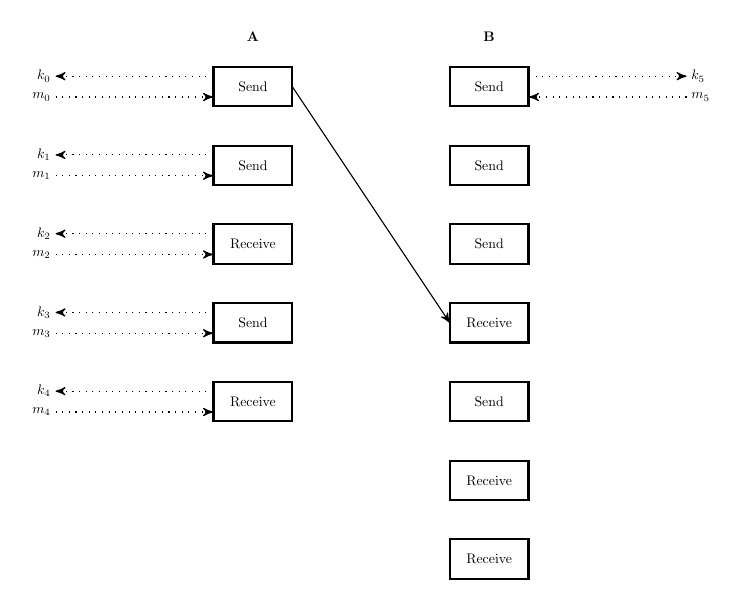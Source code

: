 \begin{tikzpicture}[
  box/.style={rectangle,draw,inner sep=5pt,minimum height=1cm,minimum width=2cm,thick},
  node distance=2cm,
  ->,>=stealth',
  scale=0.5, every node/.style={scale=0.5}
]

  % Box t0
  \node [box] (t0) {Send};
  \node [coordinate,right of=t0,node distance=1cm] (tl0) {};
  \node [coordinate,above left=-0.125cm and 0cm of t0,node distance=1cm] (ta0) {};
  \node [left=2cm of ta0] (taa0) {$k_0$};
  \path (ta0) edge[dotted] node [] {} (taa0);
  \node [coordinate,below left=-0.125cm and 0cm of t0,node distance=1cm] (tb0) {};
  \node [left=2cm of tb0] (tbb0) {$m_0$};
  \path (tbb0) edge[dotted] node [] {} (tb0);

  % Box t1
  \node [box,below of=t0] (t1) {Send};
  \node [coordinate,right of=t1,node distance=1cm] (tl1) {};
  \node [coordinate,above left=-0.125cm and 0cm of t1,node distance=1cm] (ta1) {};
  \node [left=2cm of ta1] (taa1) {$k_1$};
  \path (ta1) edge[dotted] node [] {} (taa1);
  \node [coordinate,below left=-0.125cm and 0cm of t1,node distance=1cm] (tb1) {};
  \node [left=2cm of tb1] (tbb1) {$m_1$};
  \path (tbb1) edge[dotted] node [] {} (tb1);

  % Box t2
  \node [box,below of=t1] (t2) {Receive};
  \node [coordinate,right of=t2,node distance=1cm] (tl2) {};
  \node [coordinate,above left=-0.125cm and 0cm of t2,node distance=1cm] (ta2) {};
  \node [left=2cm of ta2] (taa2) {$k_2$};
  \path (ta2) edge[dotted] node [] {} (taa2);
  \node [coordinate,below left=-0.125cm and 0cm of t2,node distance=1cm] (tb2) {};
  \node [left=2cm of tb2] (tbb2) {$m_2$};
  \path (tbb2) edge[dotted] node [] {} (tb2);

  % Box t3
  \node [box,below of=t2] (t3) {Send};
  \node [coordinate,right of=t3,node distance=1cm] (tl3) {};
  \node [coordinate,above left=-0.125cm and 0cm of t3,node distance=1cm] (ta3) {};
  \node [left=2cm of ta3] (taa3) {$k_3$};
  \path (ta3) edge[dotted] node [] {} (taa3);
  \node [coordinate,below left=-0.125cm and 0cm of t3,node distance=1cm] (tb3) {};
  \node [left=2cm of tb3] (tbb3) {$m_3$};
  \path (tbb3) edge[dotted] node [] {} (tb3);

  % Box t4
  \node [box,below of=t3] (t4) {Receive};
  \node [coordinate,right of=t4,node distance=1cm] (tl4) {};
  \node [coordinate,above left=-0.125cm and 0cm of t4,node distance=1cm] (ta4) {};
  \node [left=2cm of ta4] (taa4) {$k_4$};
  \path (ta4) edge[dotted] node [] {} (taa4);
  \node [coordinate,below left=-0.125cm and 0cm of t4,node distance=1cm] (tb4) {};
  \node [left=2cm of tb4] (tbb4) {$m_4$};
  \path (tbb4) edge[dotted] node [] {} (tb4);

  % Box t5
  \node [box,right of=t0,node distance=6cm] (t5) {Send};
  \node [coordinate,left of=t5,node distance=1cm] (tl5) {};
  \node [coordinate,above right=-0.125cm and 0cm of t5,node distance=1cm] (ta5) {};
  \node [right=2cm of ta5] (taa5) {$k_5$};
  \path (ta5) edge[dotted] node [] {} (taa5);
  \node [coordinate,below right=-0.125cm and 0cm of t5,node distance=1cm] (tb5) {};
  \node [right=2cm of tb5] (tbb5) {$m_5$};
  \path (tbb5) edge[dotted] node [] {} (tb5);



  \node [box,below of=t5] (t6) {Send};
  \node [box,below of=t6] (t7) {Send};
  \node [box,below of=t7] (t8) {Receive};
  \node [box,below of=t8] (t9) {Send};
  \node [box,below of=t9] (t10) {Receive};
  \node [box,below of=t10] (t11) {Receive};

  \node [coordinate,left of=t8,node distance=1cm] (tl8) {};
  \path (tl0) edge[] node [] {} (tl8);

  \node [above=0.25cm of t0] (alice) {\bfseries{A}};
  \node [above=0.25cm of t5] (bob) {\bfseries{B}};
\end{tikzpicture}